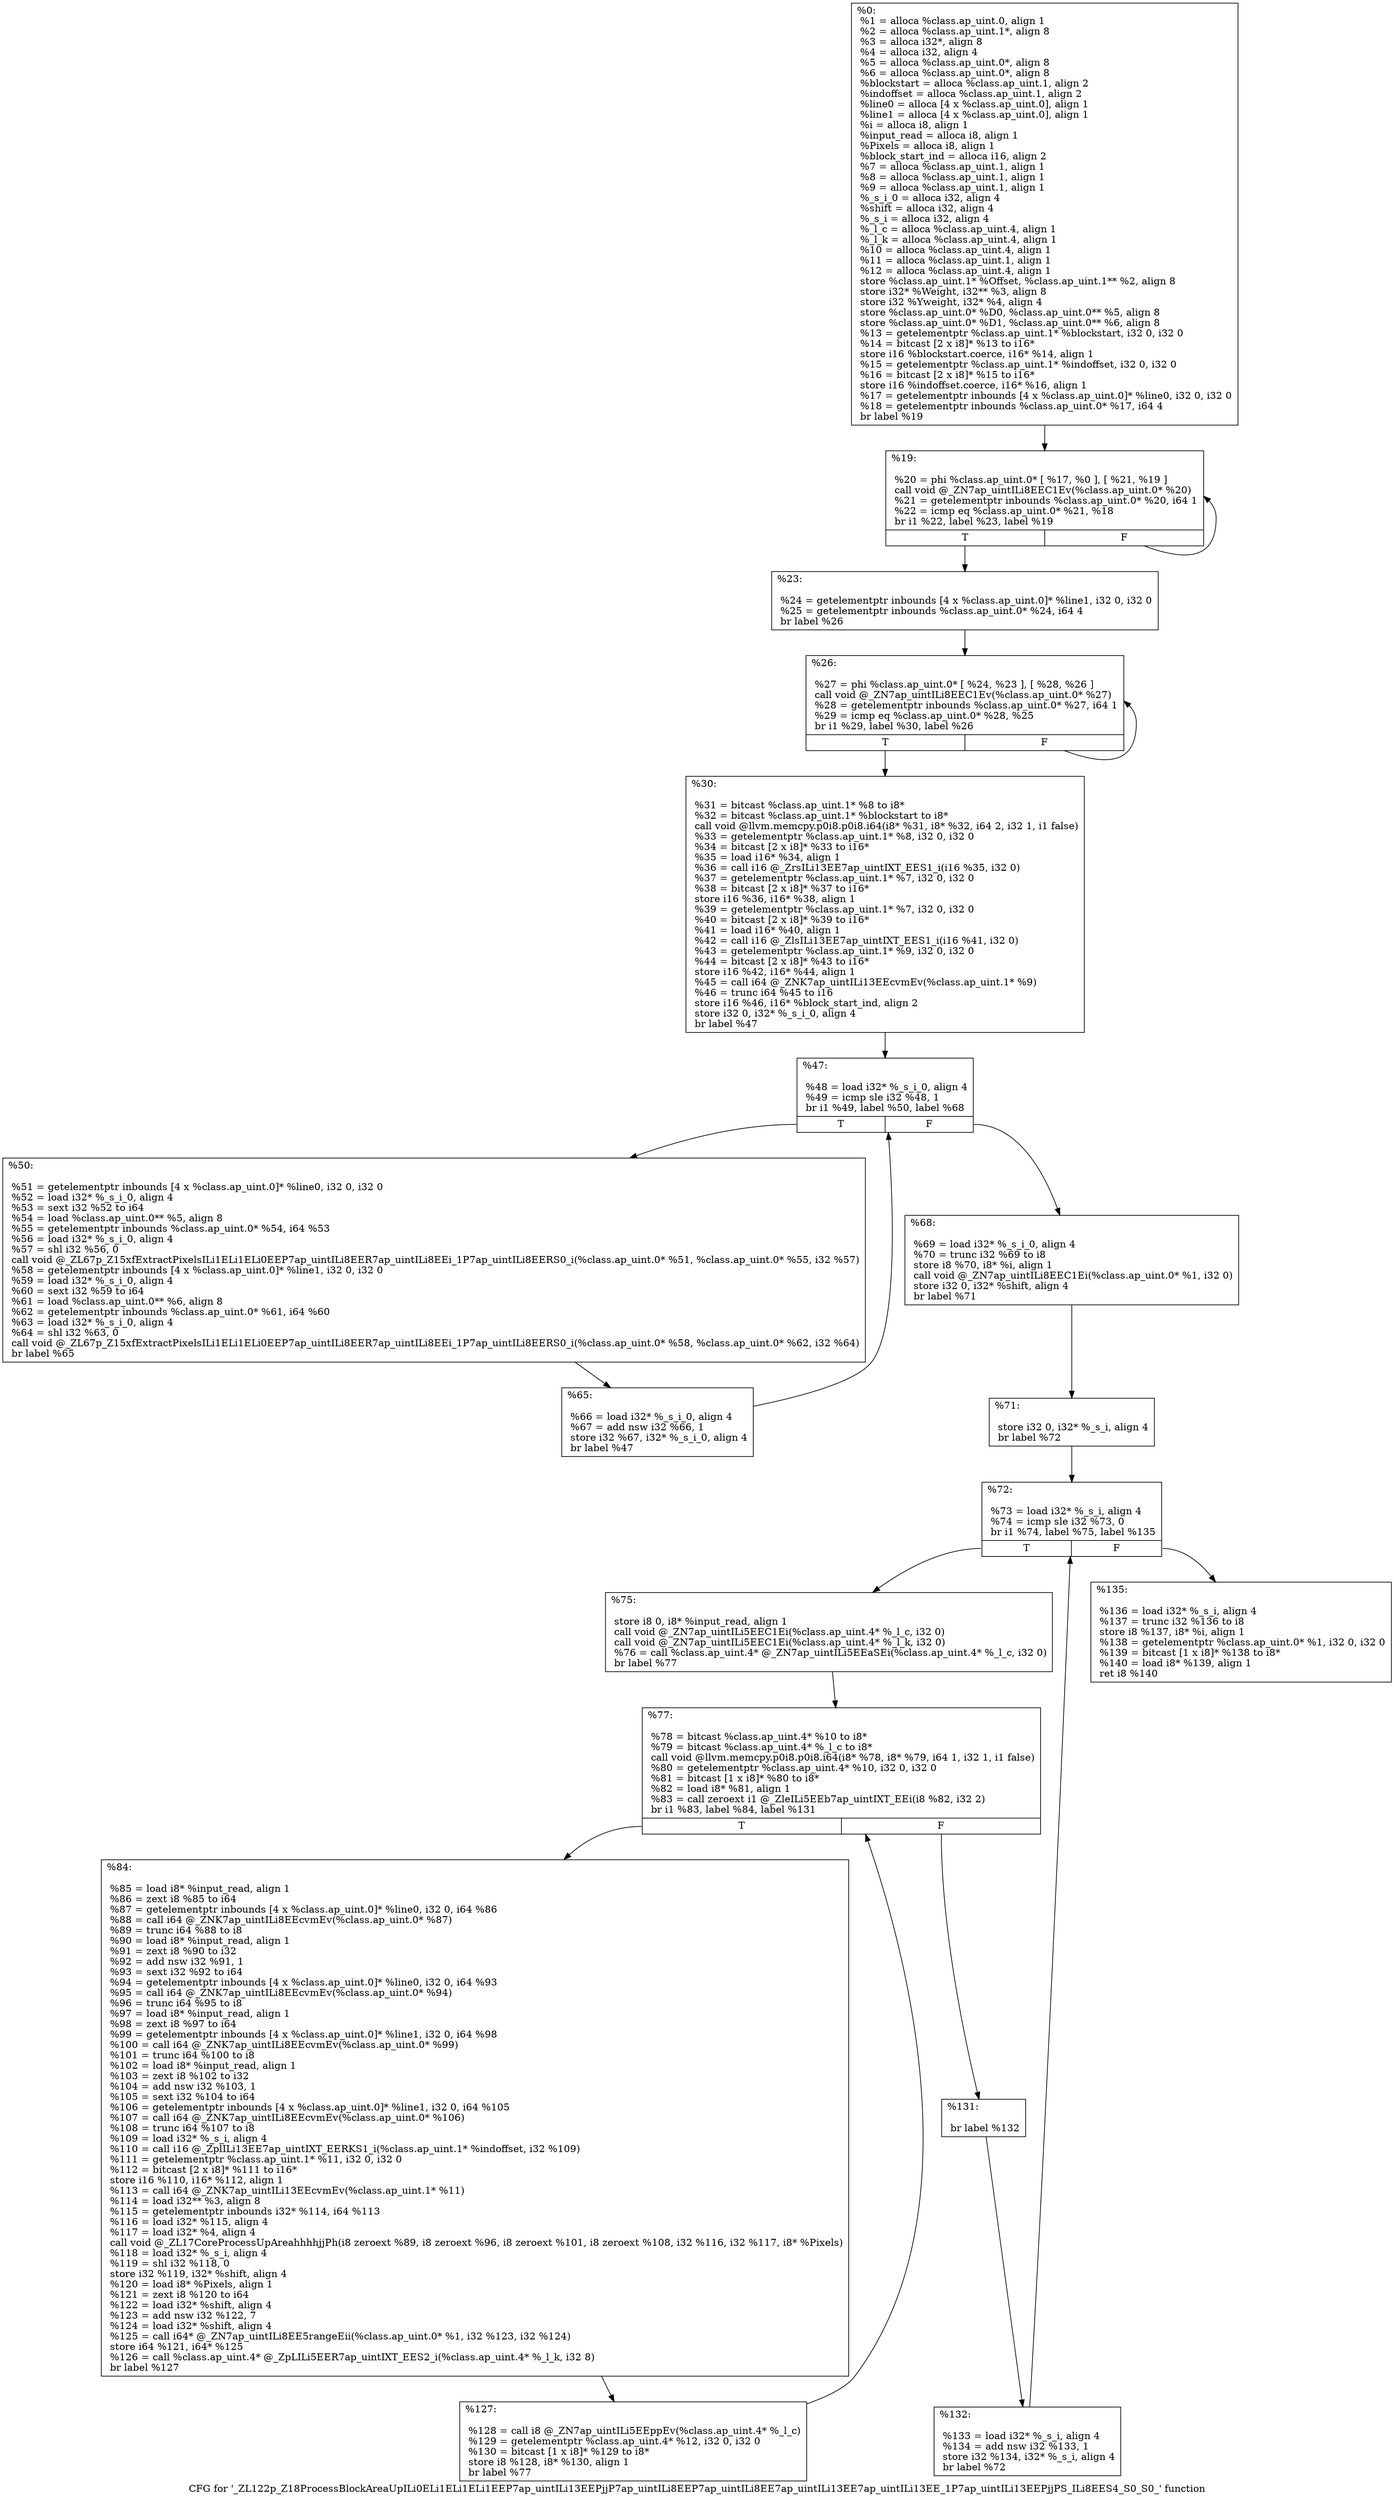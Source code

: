 digraph "CFG for '_ZL122p_Z18ProcessBlockAreaUpILi0ELi1ELi1ELi1EEP7ap_uintILi13EEPjjP7ap_uintILi8EEP7ap_uintILi8EE7ap_uintILi13EE7ap_uintILi13EE_1P7ap_uintILi13EEPjjPS_ILi8EES4_S0_S0_' function" {
	label="CFG for '_ZL122p_Z18ProcessBlockAreaUpILi0ELi1ELi1ELi1EEP7ap_uintILi13EEPjjP7ap_uintILi8EEP7ap_uintILi8EE7ap_uintILi13EE7ap_uintILi13EE_1P7ap_uintILi13EEPjjPS_ILi8EES4_S0_S0_' function";

	Node0x18e9520 [shape=record,label="{%0:\l  %1 = alloca %class.ap_uint.0, align 1\l  %2 = alloca %class.ap_uint.1*, align 8\l  %3 = alloca i32*, align 8\l  %4 = alloca i32, align 4\l  %5 = alloca %class.ap_uint.0*, align 8\l  %6 = alloca %class.ap_uint.0*, align 8\l  %blockstart = alloca %class.ap_uint.1, align 2\l  %indoffset = alloca %class.ap_uint.1, align 2\l  %line0 = alloca [4 x %class.ap_uint.0], align 1\l  %line1 = alloca [4 x %class.ap_uint.0], align 1\l  %i = alloca i8, align 1\l  %input_read = alloca i8, align 1\l  %Pixels = alloca i8, align 1\l  %block_start_ind = alloca i16, align 2\l  %7 = alloca %class.ap_uint.1, align 1\l  %8 = alloca %class.ap_uint.1, align 1\l  %9 = alloca %class.ap_uint.1, align 1\l  %_s_i_0 = alloca i32, align 4\l  %shift = alloca i32, align 4\l  %_s_i = alloca i32, align 4\l  %_l_c = alloca %class.ap_uint.4, align 1\l  %_l_k = alloca %class.ap_uint.4, align 1\l  %10 = alloca %class.ap_uint.4, align 1\l  %11 = alloca %class.ap_uint.1, align 1\l  %12 = alloca %class.ap_uint.4, align 1\l  store %class.ap_uint.1* %Offset, %class.ap_uint.1** %2, align 8\l  store i32* %Weight, i32** %3, align 8\l  store i32 %Yweight, i32* %4, align 4\l  store %class.ap_uint.0* %D0, %class.ap_uint.0** %5, align 8\l  store %class.ap_uint.0* %D1, %class.ap_uint.0** %6, align 8\l  %13 = getelementptr %class.ap_uint.1* %blockstart, i32 0, i32 0\l  %14 = bitcast [2 x i8]* %13 to i16*\l  store i16 %blockstart.coerce, i16* %14, align 1\l  %15 = getelementptr %class.ap_uint.1* %indoffset, i32 0, i32 0\l  %16 = bitcast [2 x i8]* %15 to i16*\l  store i16 %indoffset.coerce, i16* %16, align 1\l  %17 = getelementptr inbounds [4 x %class.ap_uint.0]* %line0, i32 0, i32 0\l  %18 = getelementptr inbounds %class.ap_uint.0* %17, i64 4\l  br label %19\l}"];
	Node0x18e9520 -> Node0x18f5370;
	Node0x18f5370 [shape=record,label="{%19:\l\l  %20 = phi %class.ap_uint.0* [ %17, %0 ], [ %21, %19 ]\l  call void @_ZN7ap_uintILi8EEC1Ev(%class.ap_uint.0* %20)\l  %21 = getelementptr inbounds %class.ap_uint.0* %20, i64 1\l  %22 = icmp eq %class.ap_uint.0* %21, %18\l  br i1 %22, label %23, label %19\l|{<s0>T|<s1>F}}"];
	Node0x18f5370:s0 -> Node0x18f40c0;
	Node0x18f5370:s1 -> Node0x18f5370;
	Node0x18f40c0 [shape=record,label="{%23:\l\l  %24 = getelementptr inbounds [4 x %class.ap_uint.0]* %line1, i32 0, i32 0\l  %25 = getelementptr inbounds %class.ap_uint.0* %24, i64 4\l  br label %26\l}"];
	Node0x18f40c0 -> Node0x18d8a20;
	Node0x18d8a20 [shape=record,label="{%26:\l\l  %27 = phi %class.ap_uint.0* [ %24, %23 ], [ %28, %26 ]\l  call void @_ZN7ap_uintILi8EEC1Ev(%class.ap_uint.0* %27)\l  %28 = getelementptr inbounds %class.ap_uint.0* %27, i64 1\l  %29 = icmp eq %class.ap_uint.0* %28, %25\l  br i1 %29, label %30, label %26\l|{<s0>T|<s1>F}}"];
	Node0x18d8a20:s0 -> Node0x1911020;
	Node0x18d8a20:s1 -> Node0x18d8a20;
	Node0x1911020 [shape=record,label="{%30:\l\l  %31 = bitcast %class.ap_uint.1* %8 to i8*\l  %32 = bitcast %class.ap_uint.1* %blockstart to i8*\l  call void @llvm.memcpy.p0i8.p0i8.i64(i8* %31, i8* %32, i64 2, i32 1, i1 false)\l  %33 = getelementptr %class.ap_uint.1* %8, i32 0, i32 0\l  %34 = bitcast [2 x i8]* %33 to i16*\l  %35 = load i16* %34, align 1\l  %36 = call i16 @_ZrsILi13EE7ap_uintIXT_EES1_i(i16 %35, i32 0)\l  %37 = getelementptr %class.ap_uint.1* %7, i32 0, i32 0\l  %38 = bitcast [2 x i8]* %37 to i16*\l  store i16 %36, i16* %38, align 1\l  %39 = getelementptr %class.ap_uint.1* %7, i32 0, i32 0\l  %40 = bitcast [2 x i8]* %39 to i16*\l  %41 = load i16* %40, align 1\l  %42 = call i16 @_ZlsILi13EE7ap_uintIXT_EES1_i(i16 %41, i32 0)\l  %43 = getelementptr %class.ap_uint.1* %9, i32 0, i32 0\l  %44 = bitcast [2 x i8]* %43 to i16*\l  store i16 %42, i16* %44, align 1\l  %45 = call i64 @_ZNK7ap_uintILi13EEcvmEv(%class.ap_uint.1* %9)\l  %46 = trunc i64 %45 to i16\l  store i16 %46, i16* %block_start_ind, align 2\l  store i32 0, i32* %_s_i_0, align 4\l  br label %47\l}"];
	Node0x1911020 -> Node0x1911e40;
	Node0x1911e40 [shape=record,label="{%47:\l\l  %48 = load i32* %_s_i_0, align 4\l  %49 = icmp sle i32 %48, 1\l  br i1 %49, label %50, label %68\l|{<s0>T|<s1>F}}"];
	Node0x1911e40:s0 -> Node0x1912030;
	Node0x1911e40:s1 -> Node0x1912090;
	Node0x1912030 [shape=record,label="{%50:\l\l  %51 = getelementptr inbounds [4 x %class.ap_uint.0]* %line0, i32 0, i32 0\l  %52 = load i32* %_s_i_0, align 4\l  %53 = sext i32 %52 to i64\l  %54 = load %class.ap_uint.0** %5, align 8\l  %55 = getelementptr inbounds %class.ap_uint.0* %54, i64 %53\l  %56 = load i32* %_s_i_0, align 4\l  %57 = shl i32 %56, 0\l  call void @_ZL67p_Z15xfExtractPixelsILi1ELi1ELi0EEP7ap_uintILi8EER7ap_uintILi8EEi_1P7ap_uintILi8EERS0_i(%class.ap_uint.0* %51, %class.ap_uint.0* %55, i32 %57)\l  %58 = getelementptr inbounds [4 x %class.ap_uint.0]* %line1, i32 0, i32 0\l  %59 = load i32* %_s_i_0, align 4\l  %60 = sext i32 %59 to i64\l  %61 = load %class.ap_uint.0** %6, align 8\l  %62 = getelementptr inbounds %class.ap_uint.0* %61, i64 %60\l  %63 = load i32* %_s_i_0, align 4\l  %64 = shl i32 %63, 0\l  call void @_ZL67p_Z15xfExtractPixelsILi1ELi1ELi0EEP7ap_uintILi8EER7ap_uintILi8EEi_1P7ap_uintILi8EERS0_i(%class.ap_uint.0* %58, %class.ap_uint.0* %62, i32 %64)\l  br label %65\l}"];
	Node0x1912030 -> Node0x1912b50;
	Node0x1912b50 [shape=record,label="{%65:\l\l  %66 = load i32* %_s_i_0, align 4\l  %67 = add nsw i32 %66, 1\l  store i32 %67, i32* %_s_i_0, align 4\l  br label %47\l}"];
	Node0x1912b50 -> Node0x1911e40;
	Node0x1912090 [shape=record,label="{%68:\l\l  %69 = load i32* %_s_i_0, align 4\l  %70 = trunc i32 %69 to i8\l  store i8 %70, i8* %i, align 1\l  call void @_ZN7ap_uintILi8EEC1Ei(%class.ap_uint.0* %1, i32 0)\l  store i32 0, i32* %shift, align 4\l  br label %71\l}"];
	Node0x1912090 -> Node0x1913130;
	Node0x1913130 [shape=record,label="{%71:\l\l  store i32 0, i32* %_s_i, align 4\l  br label %72\l}"];
	Node0x1913130 -> Node0x19132a0;
	Node0x19132a0 [shape=record,label="{%72:\l\l  %73 = load i32* %_s_i, align 4\l  %74 = icmp sle i32 %73, 0\l  br i1 %74, label %75, label %135\l|{<s0>T|<s1>F}}"];
	Node0x19132a0:s0 -> Node0x1913490;
	Node0x19132a0:s1 -> Node0x19134f0;
	Node0x1913490 [shape=record,label="{%75:\l\l  store i8 0, i8* %input_read, align 1\l  call void @_ZN7ap_uintILi5EEC1Ei(%class.ap_uint.4* %_l_c, i32 0)\l  call void @_ZN7ap_uintILi5EEC1Ei(%class.ap_uint.4* %_l_k, i32 0)\l  %76 = call %class.ap_uint.4* @_ZN7ap_uintILi5EEaSEi(%class.ap_uint.4* %_l_c, i32 0)\l  br label %77\l}"];
	Node0x1913490 -> Node0x19139c0;
	Node0x19139c0 [shape=record,label="{%77:\l\l  %78 = bitcast %class.ap_uint.4* %10 to i8*\l  %79 = bitcast %class.ap_uint.4* %_l_c to i8*\l  call void @llvm.memcpy.p0i8.p0i8.i64(i8* %78, i8* %79, i64 1, i32 1, i1 false)\l  %80 = getelementptr %class.ap_uint.4* %10, i32 0, i32 0\l  %81 = bitcast [1 x i8]* %80 to i8*\l  %82 = load i8* %81, align 1\l  %83 = call zeroext i1 @_ZleILi5EEb7ap_uintIXT_EEi(i8 %82, i32 2)\l  br i1 %83, label %84, label %131\l|{<s0>T|<s1>F}}"];
	Node0x19139c0:s0 -> Node0x1913f90;
	Node0x19139c0:s1 -> Node0x1913ff0;
	Node0x1913f90 [shape=record,label="{%84:\l\l  %85 = load i8* %input_read, align 1\l  %86 = zext i8 %85 to i64\l  %87 = getelementptr inbounds [4 x %class.ap_uint.0]* %line0, i32 0, i64 %86\l  %88 = call i64 @_ZNK7ap_uintILi8EEcvmEv(%class.ap_uint.0* %87)\l  %89 = trunc i64 %88 to i8\l  %90 = load i8* %input_read, align 1\l  %91 = zext i8 %90 to i32\l  %92 = add nsw i32 %91, 1\l  %93 = sext i32 %92 to i64\l  %94 = getelementptr inbounds [4 x %class.ap_uint.0]* %line0, i32 0, i64 %93\l  %95 = call i64 @_ZNK7ap_uintILi8EEcvmEv(%class.ap_uint.0* %94)\l  %96 = trunc i64 %95 to i8\l  %97 = load i8* %input_read, align 1\l  %98 = zext i8 %97 to i64\l  %99 = getelementptr inbounds [4 x %class.ap_uint.0]* %line1, i32 0, i64 %98\l  %100 = call i64 @_ZNK7ap_uintILi8EEcvmEv(%class.ap_uint.0* %99)\l  %101 = trunc i64 %100 to i8\l  %102 = load i8* %input_read, align 1\l  %103 = zext i8 %102 to i32\l  %104 = add nsw i32 %103, 1\l  %105 = sext i32 %104 to i64\l  %106 = getelementptr inbounds [4 x %class.ap_uint.0]* %line1, i32 0, i64 %105\l  %107 = call i64 @_ZNK7ap_uintILi8EEcvmEv(%class.ap_uint.0* %106)\l  %108 = trunc i64 %107 to i8\l  %109 = load i32* %_s_i, align 4\l  %110 = call i16 @_ZplILi13EE7ap_uintIXT_EERKS1_i(%class.ap_uint.1* %indoffset, i32 %109)\l  %111 = getelementptr %class.ap_uint.1* %11, i32 0, i32 0\l  %112 = bitcast [2 x i8]* %111 to i16*\l  store i16 %110, i16* %112, align 1\l  %113 = call i64 @_ZNK7ap_uintILi13EEcvmEv(%class.ap_uint.1* %11)\l  %114 = load i32** %3, align 8\l  %115 = getelementptr inbounds i32* %114, i64 %113\l  %116 = load i32* %115, align 4\l  %117 = load i32* %4, align 4\l  call void @_ZL17CoreProcessUpAreahhhhjjPh(i8 zeroext %89, i8 zeroext %96, i8 zeroext %101, i8 zeroext %108, i32 %116, i32 %117, i8* %Pixels)\l  %118 = load i32* %_s_i, align 4\l  %119 = shl i32 %118, 0\l  store i32 %119, i32* %shift, align 4\l  %120 = load i8* %Pixels, align 1\l  %121 = zext i8 %120 to i64\l  %122 = load i32* %shift, align 4\l  %123 = add nsw i32 %122, 7\l  %124 = load i32* %shift, align 4\l  %125 = call i64* @_ZN7ap_uintILi8EE5rangeEii(%class.ap_uint.0* %1, i32 %123, i32 %124)\l  store i64 %121, i64* %125\l  %126 = call %class.ap_uint.4* @_ZpLILi5EER7ap_uintIXT_EES2_i(%class.ap_uint.4* %_l_k, i32 8)\l  br label %127\l}"];
	Node0x1913f90 -> Node0x1915d00;
	Node0x1915d00 [shape=record,label="{%127:\l\l  %128 = call i8 @_ZN7ap_uintILi5EEppEv(%class.ap_uint.4* %_l_c)\l  %129 = getelementptr %class.ap_uint.4* %12, i32 0, i32 0\l  %130 = bitcast [1 x i8]* %129 to i8*\l  store i8 %128, i8* %130, align 1\l  br label %77\l}"];
	Node0x1915d00 -> Node0x19139c0;
	Node0x1913ff0 [shape=record,label="{%131:\l\l  br label %132\l}"];
	Node0x1913ff0 -> Node0x1917970;
	Node0x1917970 [shape=record,label="{%132:\l\l  %133 = load i32* %_s_i, align 4\l  %134 = add nsw i32 %133, 1\l  store i32 %134, i32* %_s_i, align 4\l  br label %72\l}"];
	Node0x1917970 -> Node0x19132a0;
	Node0x19134f0 [shape=record,label="{%135:\l\l  %136 = load i32* %_s_i, align 4\l  %137 = trunc i32 %136 to i8\l  store i8 %137, i8* %i, align 1\l  %138 = getelementptr %class.ap_uint.0* %1, i32 0, i32 0\l  %139 = bitcast [1 x i8]* %138 to i8*\l  %140 = load i8* %139, align 1\l  ret i8 %140\l}"];
}
